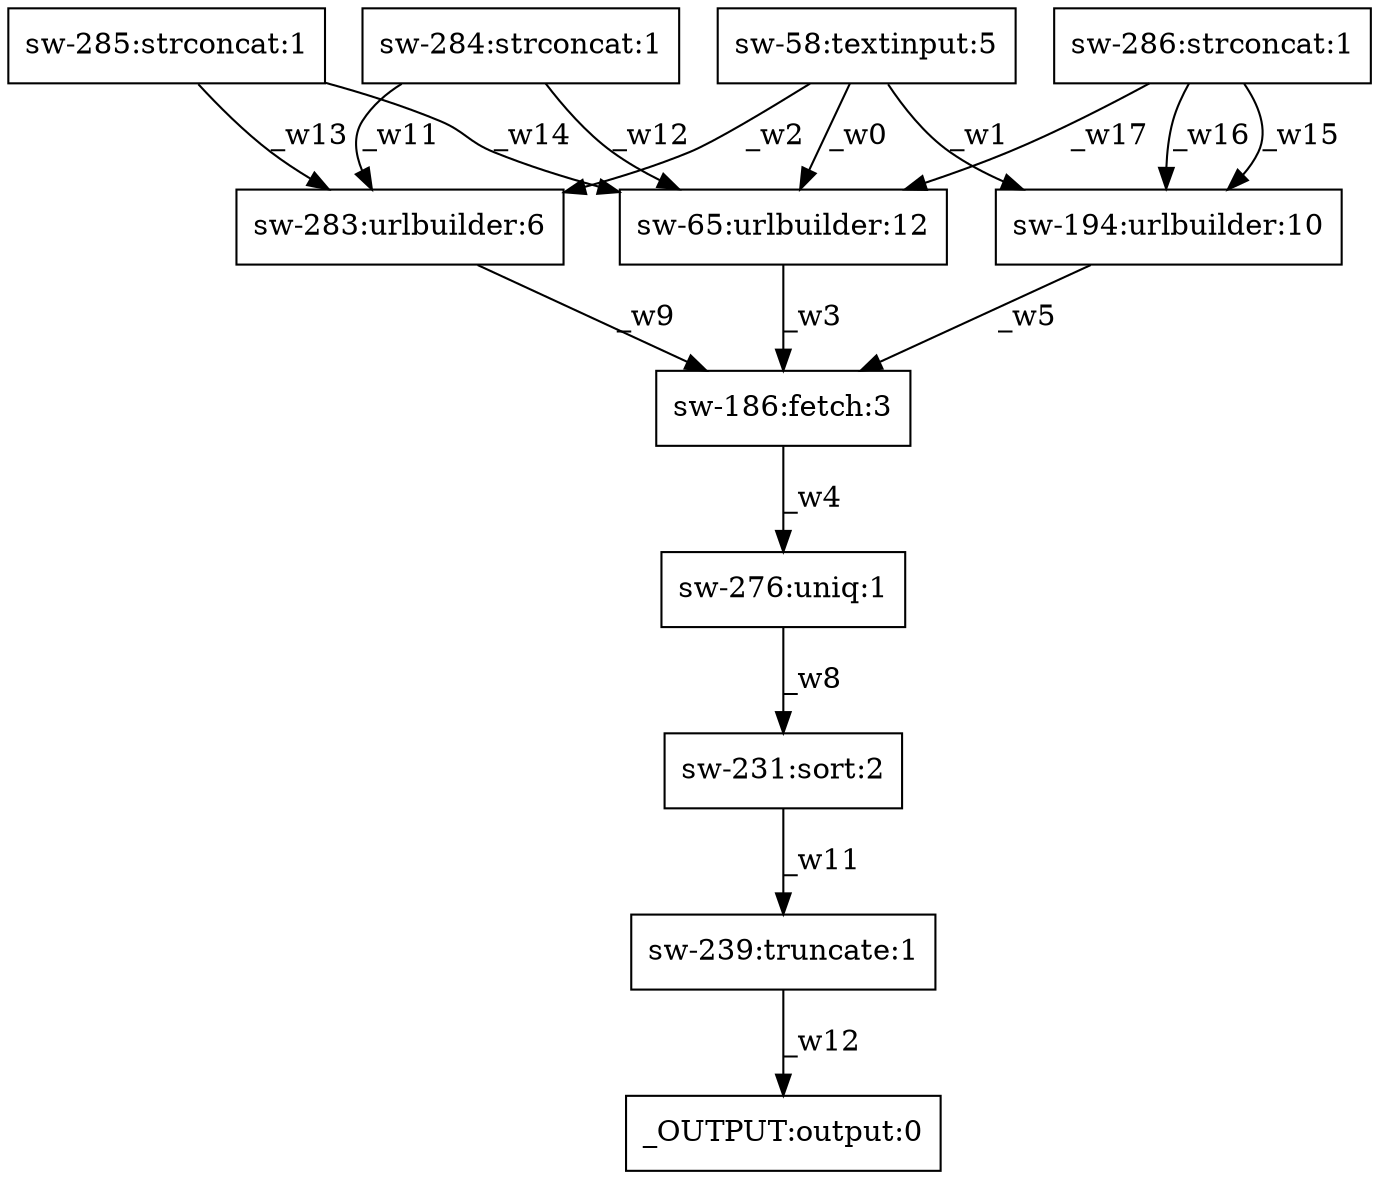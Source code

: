 digraph test1 { node [shape=box] "sw-231" [label="sw-231:sort:2"];"_OUTPUT" [label="_OUTPUT:output:0"];"sw-283" [label="sw-283:urlbuilder:6"];"sw-58" [label="sw-58:textinput:5"];"sw-186" [label="sw-186:fetch:3"];"sw-285" [label="sw-285:strconcat:1"];"sw-194" [label="sw-194:urlbuilder:10"];"sw-65" [label="sw-65:urlbuilder:12"];"sw-286" [label="sw-286:strconcat:1"];"sw-276" [label="sw-276:uniq:1"];"sw-239" [label="sw-239:truncate:1"];"sw-284" [label="sw-284:strconcat:1"];"sw-58" -> "sw-65" [label="_w0"];"sw-58" -> "sw-194" [label="_w1"];"sw-58" -> "sw-283" [label="_w2"];"sw-65" -> "sw-186" [label="_w3"];"sw-186" -> "sw-276" [label="_w4"];"sw-194" -> "sw-186" [label="_w5"];"sw-276" -> "sw-231" [label="_w8"];"sw-283" -> "sw-186" [label="_w9"];"sw-231" -> "sw-239" [label="_w11"];"sw-239" -> "_OUTPUT" [label="_w12"];"sw-284" -> "sw-283" [label="_w11"];"sw-284" -> "sw-65" [label="_w12"];"sw-285" -> "sw-283" [label="_w13"];"sw-285" -> "sw-65" [label="_w14"];"sw-286" -> "sw-194" [label="_w15"];"sw-286" -> "sw-194" [label="_w16"];"sw-286" -> "sw-65" [label="_w17"];}